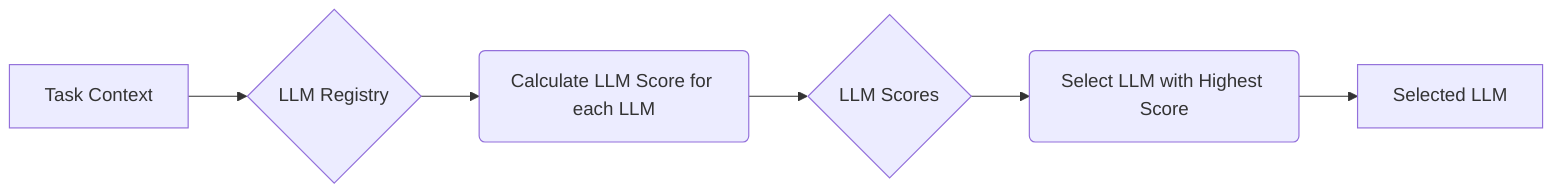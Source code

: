 graph LR
    A[Task Context] --> B{LLM Registry};
    B --> C(Calculate LLM Score for each LLM);
    C --> D{LLM Scores};
    D --> E(Select LLM with Highest Score);
    E --> F[Selected LLM];
